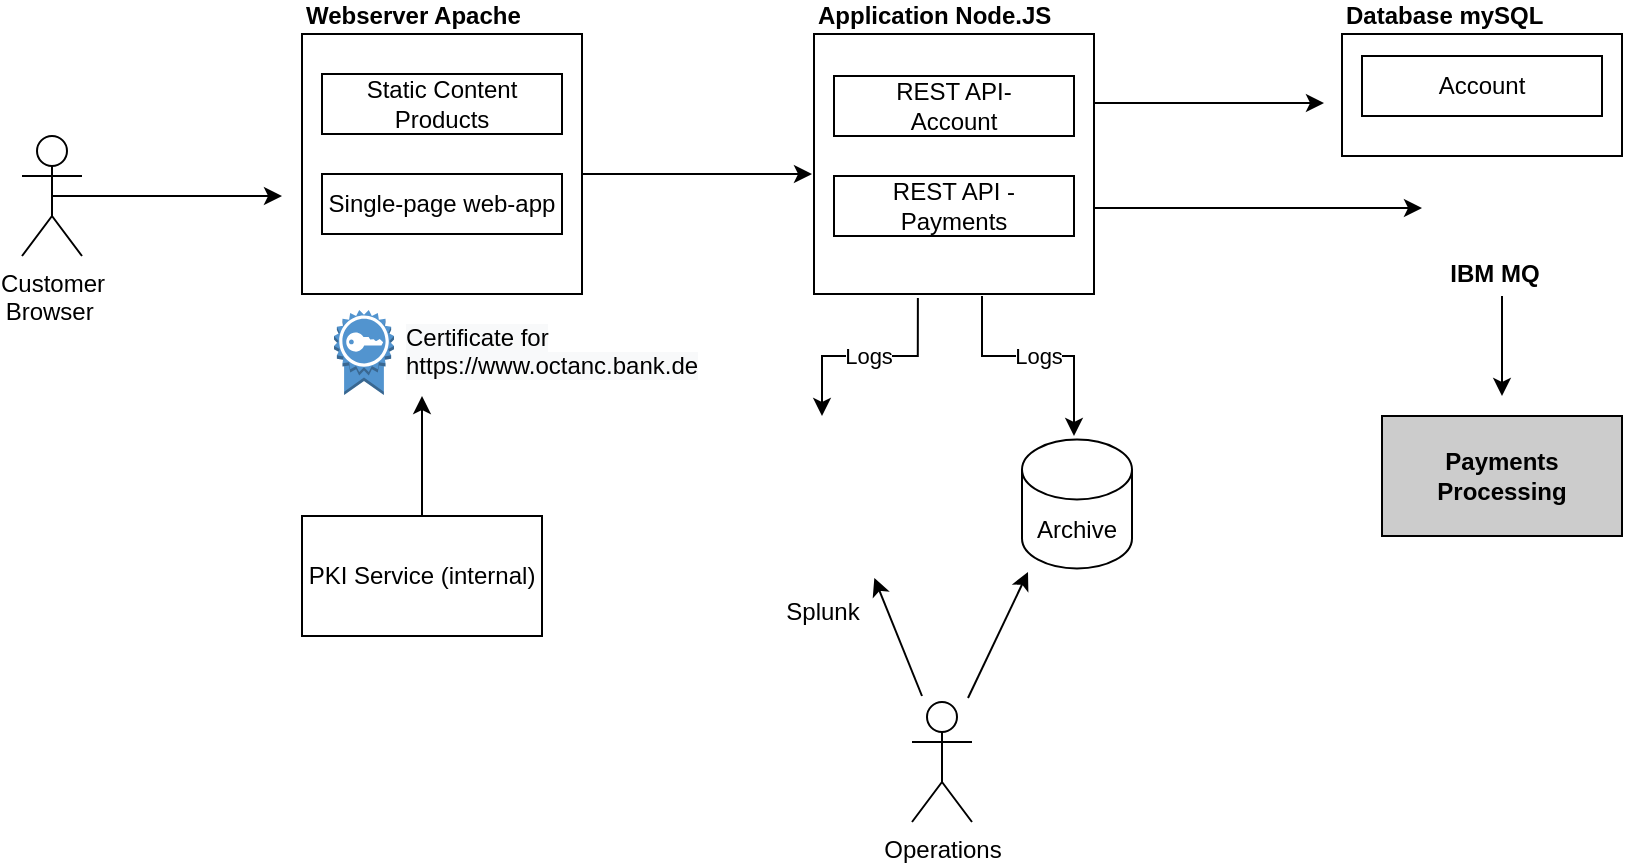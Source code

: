 <mxfile version="17.4.1" type="github"><diagram id="zmWSVabufeFTBVraKyuk" name="Page-1"><mxGraphModel dx="1461" dy="831" grid="1" gridSize="10" guides="1" tooltips="1" connect="1" arrows="1" fold="1" page="1" pageScale="1" pageWidth="1169" pageHeight="827" math="0" shadow="0"><root><mxCell id="0"/><mxCell id="1" parent="0"/><mxCell id="v6_RPd99EKN4T1AolEmN-8" value="Application Node.JS" style="rounded=0;whiteSpace=wrap;html=1;align=left;labelPosition=center;verticalLabelPosition=top;verticalAlign=bottom;fontStyle=1" parent="1" vertex="1"><mxGeometry x="476" y="139" width="140" height="130" as="geometry"/></mxCell><mxCell id="v6_RPd99EKN4T1AolEmN-13" style="edgeStyle=orthogonalEdgeStyle;rounded=0;orthogonalLoop=1;jettySize=auto;html=1;exitX=0.5;exitY=0.5;exitDx=0;exitDy=0;exitPerimeter=0;" parent="1" source="v6_RPd99EKN4T1AolEmN-9" edge="1"><mxGeometry relative="1" as="geometry"><mxPoint x="210" y="220" as="targetPoint"/></mxGeometry></mxCell><mxCell id="v6_RPd99EKN4T1AolEmN-9" value="Customer&lt;br&gt;Browser&amp;nbsp;&lt;br&gt;" style="shape=umlActor;verticalLabelPosition=bottom;verticalAlign=top;html=1;outlineConnect=0;" parent="1" vertex="1"><mxGeometry x="80" y="190" width="30" height="60" as="geometry"/></mxCell><mxCell id="v6_RPd99EKN4T1AolEmN-10" value="Static content" style="rounded=0;whiteSpace=wrap;html=1;" parent="1" vertex="1"><mxGeometry x="230" y="159" width="120" height="30" as="geometry"/></mxCell><mxCell id="v6_RPd99EKN4T1AolEmN-11" value="REST API- &lt;br&gt;Account" style="rounded=0;whiteSpace=wrap;html=1;" parent="1" vertex="1"><mxGeometry x="486" y="160" width="120" height="30" as="geometry"/></mxCell><mxCell id="v6_RPd99EKN4T1AolEmN-12" value="REST API - &lt;br&gt;Payments" style="rounded=0;whiteSpace=wrap;html=1;" parent="1" vertex="1"><mxGeometry x="486" y="210" width="120" height="30" as="geometry"/></mxCell><mxCell id="v6_RPd99EKN4T1AolEmN-15" value="" style="outlineConnect=0;dashed=0;verticalLabelPosition=bottom;verticalAlign=top;align=center;html=1;shape=mxgraph.aws3.certificate;fillColor=#5294CF;gradientColor=none;" parent="1" vertex="1"><mxGeometry x="236" y="277" width="30" height="42.5" as="geometry"/></mxCell><mxCell id="v6_RPd99EKN4T1AolEmN-16" value="&lt;meta charset=&quot;utf-8&quot;&gt;&lt;span style=&quot;color: rgb(0, 0, 0); font-family: helvetica; font-size: 12px; font-style: normal; font-weight: 400; letter-spacing: normal; text-align: center; text-indent: 0px; text-transform: none; word-spacing: 0px; background-color: rgb(248, 249, 250); display: inline; float: none;&quot;&gt;Certificate for https://www.octanc.bank.de&lt;/span&gt;" style="text;whiteSpace=wrap;html=1;" parent="1" vertex="1"><mxGeometry x="270" y="277" width="100" height="30" as="geometry"/></mxCell><mxCell id="v6_RPd99EKN4T1AolEmN-19" value="PKI Service (internal)" style="rounded=0;whiteSpace=wrap;html=1;fillColor=#FFFFFF;" parent="1" vertex="1"><mxGeometry x="220" y="380" width="120" height="60" as="geometry"/></mxCell><mxCell id="v6_RPd99EKN4T1AolEmN-21" value="Webserver Apache" style="rounded=0;whiteSpace=wrap;html=1;align=left;labelPosition=center;verticalLabelPosition=top;verticalAlign=bottom;fontStyle=1" parent="1" vertex="1"><mxGeometry x="220" y="139" width="140" height="130" as="geometry"/></mxCell><mxCell id="v6_RPd99EKN4T1AolEmN-23" value="Static Content&lt;br&gt;Products" style="rounded=0;whiteSpace=wrap;html=1;" parent="1" vertex="1"><mxGeometry x="230" y="159" width="120" height="30" as="geometry"/></mxCell><mxCell id="v6_RPd99EKN4T1AolEmN-24" value="Single-page web-app" style="rounded=0;whiteSpace=wrap;html=1;" parent="1" vertex="1"><mxGeometry x="230" y="209" width="120" height="30" as="geometry"/></mxCell><mxCell id="v6_RPd99EKN4T1AolEmN-28" style="edgeStyle=orthogonalEdgeStyle;rounded=0;orthogonalLoop=1;jettySize=auto;html=1;exitX=0.5;exitY=0.5;exitDx=0;exitDy=0;exitPerimeter=0;" parent="1" edge="1"><mxGeometry relative="1" as="geometry"><mxPoint x="475" y="209" as="targetPoint"/><mxPoint x="360" y="209" as="sourcePoint"/></mxGeometry></mxCell><mxCell id="v6_RPd99EKN4T1AolEmN-29" value="Database mySQL" style="rounded=0;whiteSpace=wrap;html=1;align=left;labelPosition=center;verticalLabelPosition=top;verticalAlign=bottom;fontStyle=1" parent="1" vertex="1"><mxGeometry x="740" y="139" width="140" height="61" as="geometry"/></mxCell><mxCell id="v6_RPd99EKN4T1AolEmN-30" value="Account" style="rounded=0;whiteSpace=wrap;html=1;" parent="1" vertex="1"><mxGeometry x="750" y="150" width="120" height="30" as="geometry"/></mxCell><mxCell id="v6_RPd99EKN4T1AolEmN-36" value="&lt;b&gt;IBM MQ&lt;/b&gt;" style="shape=image;html=1;verticalAlign=top;verticalLabelPosition=bottom;labelBackgroundColor=#ffffff;imageAspect=0;aspect=fixed;image=https://cdn0.iconfinder.com/data/icons/evericons-24px-vol-2/24/queue-128.png;fillColor=#FFB60A;" parent="1" vertex="1"><mxGeometry x="797.5" y="208" width="37" height="37" as="geometry"/></mxCell><mxCell id="v6_RPd99EKN4T1AolEmN-41" style="edgeStyle=orthogonalEdgeStyle;rounded=0;orthogonalLoop=1;jettySize=auto;html=1;exitX=0.5;exitY=0.5;exitDx=0;exitDy=0;exitPerimeter=0;" parent="1" edge="1"><mxGeometry relative="1" as="geometry"><mxPoint x="731" y="173.5" as="targetPoint"/><mxPoint x="616" y="173.5" as="sourcePoint"/></mxGeometry></mxCell><mxCell id="v6_RPd99EKN4T1AolEmN-43" style="edgeStyle=orthogonalEdgeStyle;rounded=0;orthogonalLoop=1;jettySize=auto;html=1;exitX=0.5;exitY=0.5;exitDx=0;exitDy=0;exitPerimeter=0;" parent="1" edge="1"><mxGeometry relative="1" as="geometry"><mxPoint x="280" y="320" as="targetPoint"/><mxPoint x="280" y="380" as="sourcePoint"/></mxGeometry></mxCell><mxCell id="v6_RPd99EKN4T1AolEmN-45" style="edgeStyle=orthogonalEdgeStyle;rounded=0;orthogonalLoop=1;jettySize=auto;html=1;exitX=0.5;exitY=0.5;exitDx=0;exitDy=0;exitPerimeter=0;" parent="1" edge="1"><mxGeometry relative="1" as="geometry"><mxPoint x="780" y="226" as="targetPoint"/><mxPoint x="616" y="226" as="sourcePoint"/></mxGeometry></mxCell><mxCell id="v6_RPd99EKN4T1AolEmN-46" value="Operations" style="shape=umlActor;verticalLabelPosition=bottom;verticalAlign=top;html=1;outlineConnect=0;" parent="1" vertex="1"><mxGeometry x="525" y="473" width="30" height="60" as="geometry"/></mxCell><mxCell id="v6_RPd99EKN4T1AolEmN-47" style="edgeStyle=orthogonalEdgeStyle;rounded=0;orthogonalLoop=1;jettySize=auto;html=1;" parent="1" edge="1"><mxGeometry relative="1" as="geometry"><mxPoint x="820" y="320" as="targetPoint"/><mxPoint x="820" y="270" as="sourcePoint"/></mxGeometry></mxCell><mxCell id="v6_RPd99EKN4T1AolEmN-53" value="&lt;b&gt;Payments Processing&lt;/b&gt;" style="rounded=0;whiteSpace=wrap;html=1;labelBackgroundColor=none;fillColor=#CCCCCC;" parent="1" vertex="1"><mxGeometry x="760" y="330" width="120" height="60" as="geometry"/></mxCell><mxCell id="v6_RPd99EKN4T1AolEmN-54" value="Splunk" style="shape=image;html=1;verticalAlign=top;verticalLabelPosition=bottom;labelBackgroundColor=#ffffff;imageAspect=0;aspect=fixed;image=https://cdn1.iconfinder.com/data/icons/100-basic-for-user-interface/32/29-Screen-128.png;fillColor=#CCCCCC;" parent="1" vertex="1"><mxGeometry x="440" y="334" width="80" height="80" as="geometry"/></mxCell><mxCell id="v6_RPd99EKN4T1AolEmN-57" value="" style="shape=image;html=1;verticalAlign=top;verticalLabelPosition=bottom;labelBackgroundColor=#ffffff;imageAspect=0;aspect=fixed;image=https://cdn2.iconfinder.com/data/icons/bitsies/128/PieChart-128.png;fillColor=#CCCCCC;" parent="1" vertex="1"><mxGeometry x="465.5" y="345.5" width="29" height="29" as="geometry"/></mxCell><mxCell id="v6_RPd99EKN4T1AolEmN-60" value="Logs" style="edgeStyle=orthogonalEdgeStyle;rounded=0;orthogonalLoop=1;jettySize=auto;html=1;exitX=0.371;exitY=1.015;exitDx=0;exitDy=0;exitPerimeter=0;" parent="1" source="v6_RPd99EKN4T1AolEmN-8" edge="1"><mxGeometry relative="1" as="geometry"><mxPoint x="480" y="330" as="targetPoint"/><mxPoint x="545" y="273" as="sourcePoint"/><Array as="points"><mxPoint x="528" y="300"/><mxPoint x="480" y="300"/></Array></mxGeometry></mxCell><mxCell id="DyiT2nZ9JWQgzZe5PUJg-1" value="Archive" style="shape=cylinder3;whiteSpace=wrap;html=1;boundedLbl=1;backgroundOutline=1;size=15;" parent="1" vertex="1"><mxGeometry x="580" y="341.75" width="55" height="64.5" as="geometry"/></mxCell><mxCell id="DyiT2nZ9JWQgzZe5PUJg-5" value="Logs" style="edgeStyle=orthogonalEdgeStyle;rounded=0;orthogonalLoop=1;jettySize=auto;html=1;" parent="1" edge="1"><mxGeometry relative="1" as="geometry"><mxPoint x="606" y="340" as="targetPoint"/><mxPoint x="560" y="270" as="sourcePoint"/><Array as="points"><mxPoint x="560" y="300"/><mxPoint x="606" y="300"/></Array></mxGeometry></mxCell><mxCell id="DyiT2nZ9JWQgzZe5PUJg-10" value="" style="endArrow=classic;html=1;rounded=0;" parent="1" edge="1"><mxGeometry width="50" height="50" relative="1" as="geometry"><mxPoint x="553" y="471" as="sourcePoint"/><mxPoint x="583" y="408" as="targetPoint"/></mxGeometry></mxCell><mxCell id="DyiT2nZ9JWQgzZe5PUJg-14" value="" style="endArrow=classic;html=1;rounded=0;" parent="1" edge="1"><mxGeometry width="50" height="50" relative="1" as="geometry"><mxPoint x="530" y="470" as="sourcePoint"/><mxPoint x="506.162" y="411" as="targetPoint"/></mxGeometry></mxCell></root></mxGraphModel></diagram></mxfile>